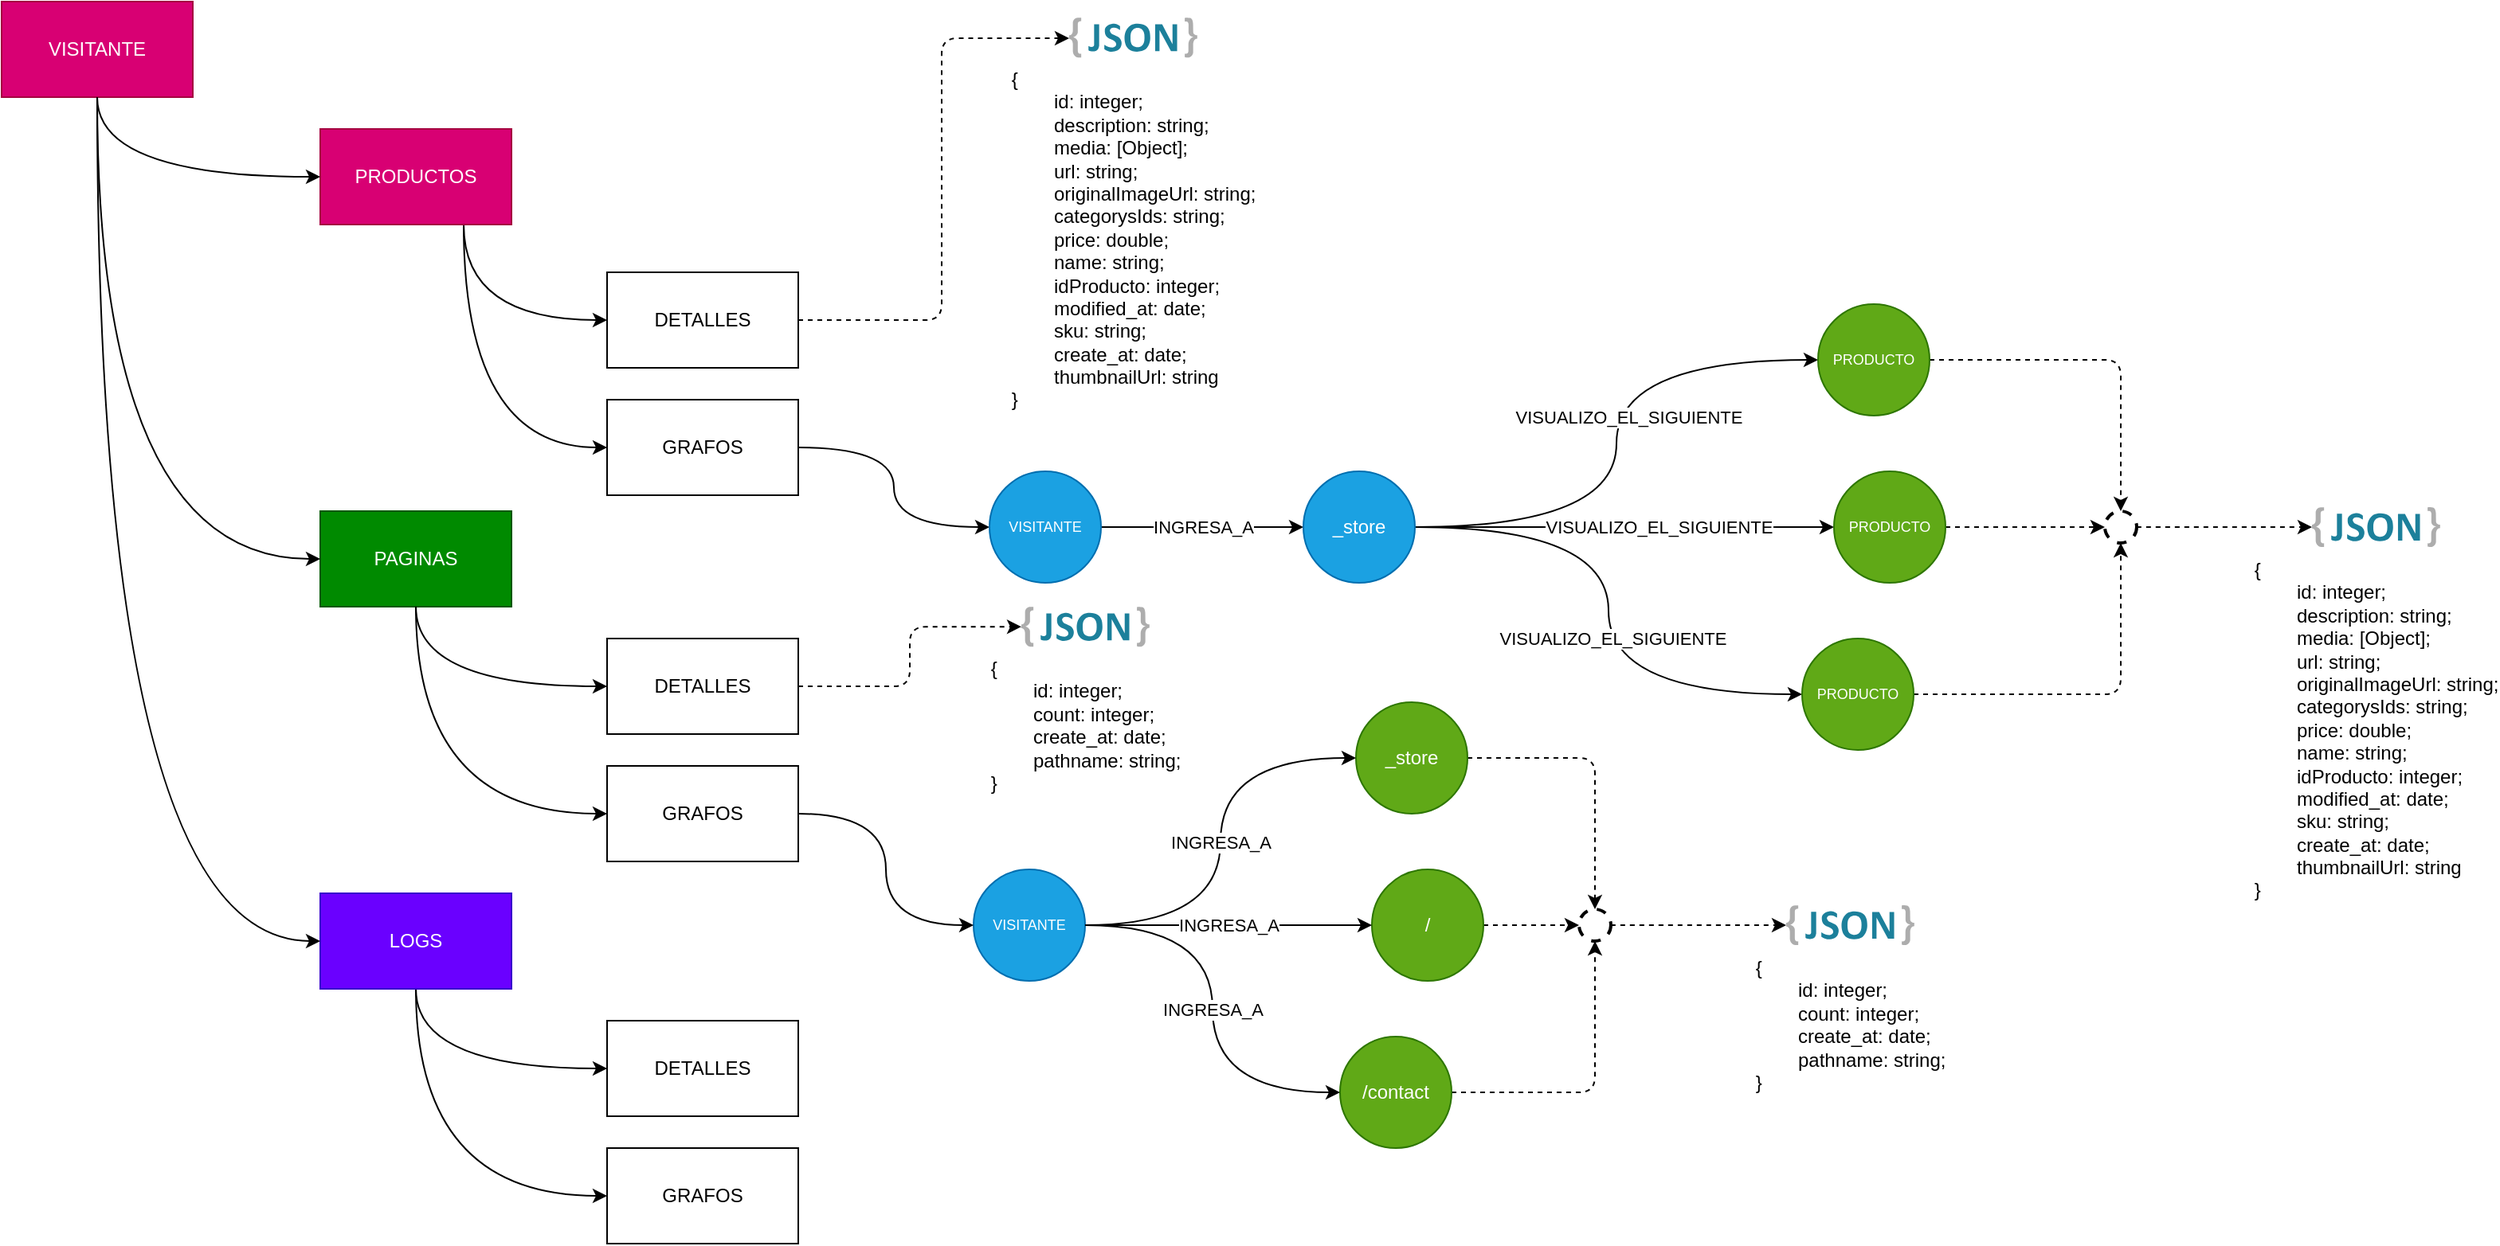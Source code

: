 <mxfile>
    <diagram id="XgM2ZTrQcq_FCYI912Qi" name="Page-1">
        <mxGraphModel dx="1621" dy="621" grid="1" gridSize="10" guides="1" tooltips="1" connect="1" arrows="1" fold="1" page="1" pageScale="1" pageWidth="827" pageHeight="1169" math="0" shadow="0">
            <root>
                <mxCell id="0"/>
                <mxCell id="1" parent="0"/>
                <mxCell id="7" style="edgeStyle=orthogonalEdgeStyle;html=1;exitX=0.75;exitY=1;exitDx=0;exitDy=0;entryX=0;entryY=0.5;entryDx=0;entryDy=0;curved=1;" parent="1" source="2" target="5" edge="1">
                    <mxGeometry relative="1" as="geometry"/>
                </mxCell>
                <mxCell id="8" style="edgeStyle=orthogonalEdgeStyle;html=1;exitX=0.75;exitY=1;exitDx=0;exitDy=0;entryX=0;entryY=0.5;entryDx=0;entryDy=0;curved=1;" parent="1" source="2" target="6" edge="1">
                    <mxGeometry relative="1" as="geometry"/>
                </mxCell>
                <mxCell id="2" value="PRODUCTOS" style="rounded=0;whiteSpace=wrap;html=1;fillColor=#d80073;fontColor=#ffffff;strokeColor=#A50040;" parent="1" vertex="1">
                    <mxGeometry x="160" y="120" width="120" height="60" as="geometry"/>
                </mxCell>
                <mxCell id="3" value="PAGINAS" style="rounded=0;whiteSpace=wrap;html=1;fillColor=#008a00;fontColor=#ffffff;strokeColor=#005700;" parent="1" vertex="1">
                    <mxGeometry x="160" y="360" width="120" height="60" as="geometry"/>
                </mxCell>
                <mxCell id="15" style="edgeStyle=orthogonalEdgeStyle;curved=1;html=1;exitX=0.5;exitY=1;exitDx=0;exitDy=0;entryX=0;entryY=0.5;entryDx=0;entryDy=0;" parent="1" source="4" target="13" edge="1">
                    <mxGeometry relative="1" as="geometry"/>
                </mxCell>
                <mxCell id="16" style="edgeStyle=orthogonalEdgeStyle;curved=1;html=1;exitX=0.5;exitY=1;exitDx=0;exitDy=0;entryX=0;entryY=0.5;entryDx=0;entryDy=0;" parent="1" source="4" target="14" edge="1">
                    <mxGeometry relative="1" as="geometry"/>
                </mxCell>
                <mxCell id="4" value="LOGS" style="rounded=0;whiteSpace=wrap;html=1;fillColor=#6a00ff;fontColor=#ffffff;strokeColor=#3700CC;" parent="1" vertex="1">
                    <mxGeometry x="160" y="600" width="120" height="60" as="geometry"/>
                </mxCell>
                <mxCell id="36" style="edgeStyle=orthogonalEdgeStyle;rounded=1;html=1;exitX=1;exitY=0.5;exitDx=0;exitDy=0;dashed=1;fontSize=12;strokeColor=default;" parent="1" source="5" target="35" edge="1">
                    <mxGeometry relative="1" as="geometry">
                        <Array as="points">
                            <mxPoint x="550" y="240"/>
                            <mxPoint x="550" y="63"/>
                        </Array>
                    </mxGeometry>
                </mxCell>
                <mxCell id="5" value="DETALLES" style="rounded=0;whiteSpace=wrap;html=1;" parent="1" vertex="1">
                    <mxGeometry x="340" y="210" width="120" height="60" as="geometry"/>
                </mxCell>
                <mxCell id="26" style="edgeStyle=orthogonalEdgeStyle;curved=1;html=1;exitX=1;exitY=0.5;exitDx=0;exitDy=0;entryX=0;entryY=0.5;entryDx=0;entryDy=0;" parent="1" source="6" target="17" edge="1">
                    <mxGeometry relative="1" as="geometry"/>
                </mxCell>
                <mxCell id="6" value="GRAFOS" style="rounded=0;whiteSpace=wrap;html=1;" parent="1" vertex="1">
                    <mxGeometry x="340" y="290" width="120" height="60" as="geometry"/>
                </mxCell>
                <mxCell id="9" style="edgeStyle=orthogonalEdgeStyle;html=1;exitX=0.5;exitY=1;exitDx=0;exitDy=0;entryX=0;entryY=0.5;entryDx=0;entryDy=0;curved=1;" parent="1" source="3" target="11" edge="1">
                    <mxGeometry relative="1" as="geometry">
                        <mxPoint x="250" y="415" as="sourcePoint"/>
                    </mxGeometry>
                </mxCell>
                <mxCell id="10" style="edgeStyle=orthogonalEdgeStyle;html=1;exitX=0.5;exitY=1;exitDx=0;exitDy=0;entryX=0;entryY=0.5;entryDx=0;entryDy=0;curved=1;" parent="1" source="3" target="12" edge="1">
                    <mxGeometry relative="1" as="geometry">
                        <mxPoint x="250" y="415" as="sourcePoint"/>
                    </mxGeometry>
                </mxCell>
                <mxCell id="62" style="edgeStyle=orthogonalEdgeStyle;rounded=1;html=1;exitX=1;exitY=0.5;exitDx=0;exitDy=0;dashed=1;fontSize=12;strokeColor=default;" edge="1" parent="1" source="11" target="61">
                    <mxGeometry relative="1" as="geometry"/>
                </mxCell>
                <mxCell id="11" value="DETALLES" style="rounded=0;whiteSpace=wrap;html=1;" parent="1" vertex="1">
                    <mxGeometry x="340" y="440" width="120" height="60" as="geometry"/>
                </mxCell>
                <mxCell id="12" value="GRAFOS" style="rounded=0;whiteSpace=wrap;html=1;" parent="1" vertex="1">
                    <mxGeometry x="340" y="520" width="120" height="60" as="geometry"/>
                </mxCell>
                <mxCell id="13" value="DETALLES" style="rounded=0;whiteSpace=wrap;html=1;" parent="1" vertex="1">
                    <mxGeometry x="340" y="680" width="120" height="60" as="geometry"/>
                </mxCell>
                <mxCell id="14" value="GRAFOS" style="rounded=0;whiteSpace=wrap;html=1;" parent="1" vertex="1">
                    <mxGeometry x="340" y="760" width="120" height="60" as="geometry"/>
                </mxCell>
                <mxCell id="25" value="INGRESA_A" style="edgeStyle=orthogonalEdgeStyle;curved=1;html=1;exitX=1;exitY=0.5;exitDx=0;exitDy=0;entryX=0;entryY=0.5;entryDx=0;entryDy=0;" parent="1" source="17" target="18" edge="1">
                    <mxGeometry relative="1" as="geometry"/>
                </mxCell>
                <mxCell id="17" value="VISITANTE" style="ellipse;whiteSpace=wrap;html=1;aspect=fixed;fillColor=#1ba1e2;fontColor=#ffffff;strokeColor=#006EAF;fontSize=9;" parent="1" vertex="1">
                    <mxGeometry x="580" y="335" width="70" height="70" as="geometry"/>
                </mxCell>
                <mxCell id="22" value="VISUALIZO_EL_SIGUIENTE" style="edgeStyle=orthogonalEdgeStyle;html=1;exitX=1;exitY=0.5;exitDx=0;exitDy=0;entryX=0;entryY=0.5;entryDx=0;entryDy=0;curved=1;" parent="1" source="18" target="21" edge="1">
                    <mxGeometry x="0.101" y="2" relative="1" as="geometry">
                        <mxPoint as="offset"/>
                    </mxGeometry>
                </mxCell>
                <mxCell id="23" value="VISUALIZO_EL_SIGUIENTE" style="edgeStyle=orthogonalEdgeStyle;curved=1;html=1;exitX=1;exitY=0.5;exitDx=0;exitDy=0;entryX=0;entryY=0.5;entryDx=0;entryDy=0;" parent="1" source="18" target="20" edge="1">
                    <mxGeometry x="0.164" relative="1" as="geometry">
                        <mxPoint as="offset"/>
                    </mxGeometry>
                </mxCell>
                <mxCell id="24" value="VISUALIZO_EL_SIGUIENTE" style="edgeStyle=orthogonalEdgeStyle;curved=1;html=1;exitX=1;exitY=0.5;exitDx=0;exitDy=0;entryX=0;entryY=0.5;entryDx=0;entryDy=0;" parent="1" source="18" target="19" edge="1">
                    <mxGeometry x="0.098" y="-6" relative="1" as="geometry">
                        <mxPoint x="1" y="1" as="offset"/>
                    </mxGeometry>
                </mxCell>
                <mxCell id="18" value="_store" style="ellipse;whiteSpace=wrap;html=1;aspect=fixed;fillColor=#1ba1e2;fontColor=#ffffff;strokeColor=#006EAF;fontSize=12;" parent="1" vertex="1">
                    <mxGeometry x="777" y="335" width="70" height="70" as="geometry"/>
                </mxCell>
                <mxCell id="28" style="edgeStyle=orthogonalEdgeStyle;html=1;exitX=1;exitY=0.5;exitDx=0;exitDy=0;fontSize=12;entryX=0.5;entryY=0;entryDx=0;entryDy=0;rounded=1;strokeColor=default;fixDash=0;dashed=1;" parent="1" source="19" target="31" edge="1">
                    <mxGeometry relative="1" as="geometry"/>
                </mxCell>
                <mxCell id="19" value="PRODUCTO" style="ellipse;whiteSpace=wrap;html=1;aspect=fixed;fillColor=#60a917;fontColor=#ffffff;strokeColor=#2D7600;fontSize=9;" parent="1" vertex="1">
                    <mxGeometry x="1100" y="230" width="70" height="70" as="geometry"/>
                </mxCell>
                <mxCell id="29" style="edgeStyle=orthogonalEdgeStyle;html=1;exitX=1;exitY=0.5;exitDx=0;exitDy=0;fontSize=12;entryX=0;entryY=0.5;entryDx=0;entryDy=0;rounded=1;strokeColor=default;dashed=1;" parent="1" source="20" target="31" edge="1">
                    <mxGeometry relative="1" as="geometry">
                        <mxPoint x="1350" y="270" as="targetPoint"/>
                    </mxGeometry>
                </mxCell>
                <mxCell id="20" value="PRODUCTO" style="ellipse;whiteSpace=wrap;html=1;aspect=fixed;fillColor=#60a917;fontColor=#ffffff;strokeColor=#2D7600;fontSize=9;" parent="1" vertex="1">
                    <mxGeometry x="1110" y="335" width="70" height="70" as="geometry"/>
                </mxCell>
                <mxCell id="30" style="edgeStyle=orthogonalEdgeStyle;html=1;exitX=1;exitY=0.5;exitDx=0;exitDy=0;fontSize=12;entryX=0.5;entryY=1;entryDx=0;entryDy=0;rounded=1;strokeColor=default;dashed=1;" parent="1" source="21" target="31" edge="1">
                    <mxGeometry relative="1" as="geometry">
                        <mxPoint x="1280" y="360" as="targetPoint"/>
                    </mxGeometry>
                </mxCell>
                <mxCell id="21" value="PRODUCTO" style="ellipse;whiteSpace=wrap;html=1;aspect=fixed;fillColor=#60a917;fontColor=#ffffff;strokeColor=#2D7600;fontSize=9;" parent="1" vertex="1">
                    <mxGeometry x="1090" y="440" width="70" height="70" as="geometry"/>
                </mxCell>
                <mxCell id="27" value="&lt;div style=&quot;text-align: left&quot;&gt;&lt;span&gt;{&lt;/span&gt;&lt;/div&gt;&lt;div style=&quot;text-align: left&quot;&gt;&lt;span&gt;&lt;span style=&quot;white-space: pre&quot;&gt;&#9;&lt;/span&gt;id: integer;&lt;br&gt;&lt;/span&gt;&lt;/div&gt;&lt;div style=&quot;text-align: left&quot;&gt;&lt;span style=&quot;white-space: pre&quot;&gt;&lt;span style=&quot;white-space: pre&quot;&gt;&#9;&lt;/span&gt;description: string;&lt;/span&gt;&lt;/div&gt;&lt;div style=&quot;text-align: left&quot;&gt;&lt;span style=&quot;white-space: pre&quot;&gt;&#9;&lt;/span&gt;media: [Object];&lt;br&gt;&lt;/div&gt;&lt;div style=&quot;text-align: left&quot;&gt;&lt;span style=&quot;white-space: pre&quot;&gt;&#9;&lt;/span&gt;url: string;&lt;br&gt;&lt;/div&gt;&lt;div style=&quot;text-align: left&quot;&gt;&lt;span style=&quot;white-space: pre&quot;&gt;&#9;&lt;/span&gt;originalImageUrl: string;&lt;br&gt;&lt;/div&gt;&lt;div style=&quot;text-align: left&quot;&gt;&lt;span style=&quot;white-space: pre&quot;&gt;&#9;&lt;/span&gt;categorysIds: string;&lt;br&gt;&lt;/div&gt;&lt;div style=&quot;text-align: left&quot;&gt;&lt;span style=&quot;white-space: pre&quot;&gt;&#9;&lt;/span&gt;price: double;&lt;br&gt;&lt;/div&gt;&lt;div style=&quot;text-align: left&quot;&gt;&lt;span style=&quot;white-space: pre&quot;&gt;&#9;&lt;/span&gt;name: string;&lt;br&gt;&lt;/div&gt;&lt;div style=&quot;text-align: left&quot;&gt;&lt;span style=&quot;white-space: pre&quot;&gt;&#9;&lt;/span&gt;idProducto: integer;&lt;br&gt;&lt;/div&gt;&lt;div style=&quot;text-align: left&quot;&gt;&lt;span style=&quot;white-space: pre&quot;&gt;&#9;&lt;/span&gt;modified_at: date;&lt;br&gt;&lt;/div&gt;&lt;div style=&quot;text-align: left&quot;&gt;&lt;span style=&quot;white-space: pre&quot;&gt;&#9;&lt;/span&gt;sku: string;&lt;br&gt;&lt;/div&gt;&lt;div style=&quot;text-align: left&quot;&gt;&lt;span style=&quot;white-space: pre&quot;&gt;&#9;&lt;/span&gt;create_at: date;&lt;br&gt;&lt;/div&gt;&lt;div style=&quot;text-align: left&quot;&gt;&lt;span style=&quot;white-space: pre&quot;&gt;&#9;&lt;/span&gt;thumbnailUrl: string&lt;/div&gt;&lt;div style=&quot;text-align: left&quot;&gt;&lt;span&gt;}&lt;/span&gt;&lt;/div&gt;" style="dashed=0;outlineConnect=0;html=1;align=center;labelPosition=center;verticalLabelPosition=bottom;verticalAlign=top;shape=mxgraph.weblogos.json_2;fontSize=12;" parent="1" vertex="1">
                    <mxGeometry x="1410" y="357.4" width="80.4" height="25.2" as="geometry"/>
                </mxCell>
                <mxCell id="33" style="edgeStyle=orthogonalEdgeStyle;curved=1;html=1;exitX=1;exitY=0.5;exitDx=0;exitDy=0;fontSize=12;dashed=1;" parent="1" source="31" target="27" edge="1">
                    <mxGeometry relative="1" as="geometry">
                        <mxPoint x="1340" y="310" as="targetPoint"/>
                    </mxGeometry>
                </mxCell>
                <mxCell id="31" value="" style="ellipse;whiteSpace=wrap;html=1;aspect=fixed;fontSize=9;dashed=1;strokeWidth=2;" parent="1" vertex="1">
                    <mxGeometry x="1280" y="360" width="20" height="20" as="geometry"/>
                </mxCell>
                <mxCell id="35" value="&lt;div style=&quot;text-align: left&quot;&gt;&lt;span&gt;{&lt;/span&gt;&lt;/div&gt;&lt;div style=&quot;text-align: left&quot;&gt;&lt;span&gt;&lt;span style=&quot;white-space: pre&quot;&gt;&#9;&lt;/span&gt;id: integer;&lt;br&gt;&lt;/span&gt;&lt;/div&gt;&lt;div style=&quot;text-align: left&quot;&gt;&lt;span style=&quot;white-space: pre&quot;&gt;&lt;span style=&quot;white-space: pre&quot;&gt;&#9;&lt;/span&gt;description: string;&lt;/span&gt;&lt;/div&gt;&lt;div style=&quot;text-align: left&quot;&gt;&lt;span style=&quot;white-space: pre&quot;&gt;&#9;&lt;/span&gt;media: [Object];&lt;br&gt;&lt;/div&gt;&lt;div style=&quot;text-align: left&quot;&gt;&lt;span style=&quot;white-space: pre&quot;&gt;&#9;&lt;/span&gt;url: string;&lt;br&gt;&lt;/div&gt;&lt;div style=&quot;text-align: left&quot;&gt;&lt;span style=&quot;white-space: pre&quot;&gt;&#9;&lt;/span&gt;originalImageUrl: string;&lt;br&gt;&lt;/div&gt;&lt;div style=&quot;text-align: left&quot;&gt;&lt;span style=&quot;white-space: pre&quot;&gt;&#9;&lt;/span&gt;categorysIds: string;&lt;br&gt;&lt;/div&gt;&lt;div style=&quot;text-align: left&quot;&gt;&lt;span style=&quot;white-space: pre&quot;&gt;&#9;&lt;/span&gt;price: double;&lt;br&gt;&lt;/div&gt;&lt;div style=&quot;text-align: left&quot;&gt;&lt;span style=&quot;white-space: pre&quot;&gt;&#9;&lt;/span&gt;name: string;&lt;br&gt;&lt;/div&gt;&lt;div style=&quot;text-align: left&quot;&gt;&lt;span style=&quot;white-space: pre&quot;&gt;&#9;&lt;/span&gt;idProducto: integer;&lt;br&gt;&lt;/div&gt;&lt;div style=&quot;text-align: left&quot;&gt;&lt;span style=&quot;white-space: pre&quot;&gt;&#9;&lt;/span&gt;modified_at: date;&lt;br&gt;&lt;/div&gt;&lt;div style=&quot;text-align: left&quot;&gt;&lt;span style=&quot;white-space: pre&quot;&gt;&#9;&lt;/span&gt;sku: string;&lt;br&gt;&lt;/div&gt;&lt;div style=&quot;text-align: left&quot;&gt;&lt;span style=&quot;white-space: pre&quot;&gt;&#9;&lt;/span&gt;create_at: date;&lt;br&gt;&lt;/div&gt;&lt;div style=&quot;text-align: left&quot;&gt;&lt;span style=&quot;white-space: pre&quot;&gt;&#9;&lt;/span&gt;thumbnailUrl: string&lt;/div&gt;&lt;div style=&quot;text-align: left&quot;&gt;&lt;span&gt;}&lt;/span&gt;&lt;/div&gt;" style="dashed=0;outlineConnect=0;html=1;align=center;labelPosition=center;verticalLabelPosition=bottom;verticalAlign=top;shape=mxgraph.weblogos.json_2;fontSize=12;" parent="1" vertex="1">
                    <mxGeometry x="630" y="50" width="80.4" height="25.2" as="geometry"/>
                </mxCell>
                <mxCell id="37" value="VISITANTE" style="rounded=0;whiteSpace=wrap;html=1;fillColor=#d80073;fontColor=#ffffff;strokeColor=#A50040;" vertex="1" parent="1">
                    <mxGeometry x="-40" y="40" width="120" height="60" as="geometry"/>
                </mxCell>
                <mxCell id="41" style="edgeStyle=orthogonalEdgeStyle;html=1;exitX=0.5;exitY=1;exitDx=0;exitDy=0;entryX=0;entryY=0.5;entryDx=0;entryDy=0;curved=1;" edge="1" parent="1" source="37" target="2">
                    <mxGeometry relative="1" as="geometry">
                        <mxPoint x="260" y="190" as="sourcePoint"/>
                        <mxPoint x="350" y="250" as="targetPoint"/>
                    </mxGeometry>
                </mxCell>
                <mxCell id="42" style="edgeStyle=orthogonalEdgeStyle;html=1;exitX=0.5;exitY=1;exitDx=0;exitDy=0;entryX=0;entryY=0.5;entryDx=0;entryDy=0;curved=1;" edge="1" parent="1" source="37" target="3">
                    <mxGeometry relative="1" as="geometry">
                        <mxPoint x="30" y="110" as="sourcePoint"/>
                        <mxPoint x="170" y="160" as="targetPoint"/>
                    </mxGeometry>
                </mxCell>
                <mxCell id="43" style="edgeStyle=orthogonalEdgeStyle;html=1;exitX=0.5;exitY=1;exitDx=0;exitDy=0;entryX=0;entryY=0.5;entryDx=0;entryDy=0;curved=1;" edge="1" parent="1" source="37" target="4">
                    <mxGeometry relative="1" as="geometry">
                        <mxPoint x="30" y="110" as="sourcePoint"/>
                        <mxPoint x="170" y="400" as="targetPoint"/>
                    </mxGeometry>
                </mxCell>
                <mxCell id="45" value="VISITANTE" style="ellipse;whiteSpace=wrap;html=1;aspect=fixed;fillColor=#1ba1e2;fontColor=#ffffff;strokeColor=#006EAF;fontSize=9;" vertex="1" parent="1">
                    <mxGeometry x="570" y="585" width="70" height="70" as="geometry"/>
                </mxCell>
                <mxCell id="47" style="edgeStyle=orthogonalEdgeStyle;curved=1;html=1;exitX=1;exitY=0.5;exitDx=0;exitDy=0;entryX=0;entryY=0.5;entryDx=0;entryDy=0;" edge="1" parent="1" source="12" target="45">
                    <mxGeometry relative="1" as="geometry">
                        <mxPoint x="470" y="330" as="sourcePoint"/>
                        <mxPoint x="590.0" y="380" as="targetPoint"/>
                    </mxGeometry>
                </mxCell>
                <mxCell id="49" style="edgeStyle=orthogonalEdgeStyle;html=1;exitX=1;exitY=0.5;exitDx=0;exitDy=0;fontSize=12;entryX=0.5;entryY=0;entryDx=0;entryDy=0;rounded=1;strokeColor=default;fixDash=0;dashed=1;" edge="1" source="50" target="55" parent="1">
                    <mxGeometry relative="1" as="geometry"/>
                </mxCell>
                <mxCell id="50" value="_store" style="ellipse;whiteSpace=wrap;html=1;aspect=fixed;fillColor=#60a917;fontColor=#ffffff;strokeColor=#2D7600;fontSize=12;" vertex="1" parent="1">
                    <mxGeometry x="810" y="480" width="70" height="70" as="geometry"/>
                </mxCell>
                <mxCell id="51" style="edgeStyle=orthogonalEdgeStyle;html=1;exitX=1;exitY=0.5;exitDx=0;exitDy=0;fontSize=12;entryX=0;entryY=0.5;entryDx=0;entryDy=0;rounded=1;strokeColor=default;dashed=1;" edge="1" source="52" target="55" parent="1">
                    <mxGeometry relative="1" as="geometry">
                        <mxPoint x="1020" y="520" as="targetPoint"/>
                    </mxGeometry>
                </mxCell>
                <mxCell id="52" value="/" style="ellipse;whiteSpace=wrap;html=1;aspect=fixed;fillColor=#60a917;fontColor=#ffffff;strokeColor=#2D7600;fontSize=12;" vertex="1" parent="1">
                    <mxGeometry x="820" y="585" width="70" height="70" as="geometry"/>
                </mxCell>
                <mxCell id="53" style="edgeStyle=orthogonalEdgeStyle;html=1;exitX=1;exitY=0.5;exitDx=0;exitDy=0;fontSize=12;entryX=0.5;entryY=1;entryDx=0;entryDy=0;rounded=1;strokeColor=default;dashed=1;" edge="1" source="54" target="55" parent="1">
                    <mxGeometry relative="1" as="geometry">
                        <mxPoint x="950" y="610" as="targetPoint"/>
                    </mxGeometry>
                </mxCell>
                <mxCell id="54" value="/contact" style="ellipse;whiteSpace=wrap;html=1;aspect=fixed;fillColor=#60a917;fontColor=#ffffff;strokeColor=#2D7600;fontSize=12;" vertex="1" parent="1">
                    <mxGeometry x="800" y="690" width="70" height="70" as="geometry"/>
                </mxCell>
                <mxCell id="55" value="" style="ellipse;whiteSpace=wrap;html=1;aspect=fixed;fontSize=9;dashed=1;strokeWidth=2;" vertex="1" parent="1">
                    <mxGeometry x="950" y="610" width="20" height="20" as="geometry"/>
                </mxCell>
                <mxCell id="56" value="&lt;div style=&quot;text-align: left&quot;&gt;&lt;span&gt;{&lt;/span&gt;&lt;/div&gt;&lt;div style=&quot;text-align: left&quot;&gt;&lt;span&gt;&lt;span style=&quot;white-space: pre&quot;&gt;&#9;&lt;/span&gt;id: integer;&lt;br&gt;&lt;/span&gt;&lt;/div&gt;&lt;div style=&quot;text-align: left&quot;&gt;&lt;span style=&quot;white-space: pre&quot;&gt;&lt;span style=&quot;white-space: pre&quot;&gt;&#9;&lt;/span&gt;count: integer;&lt;/span&gt;&lt;/div&gt;&lt;div style=&quot;text-align: left&quot;&gt;&lt;span style=&quot;white-space: pre&quot;&gt;&lt;span style=&quot;white-space: pre&quot;&gt;&#9;&lt;/span&gt;create_at: date;&lt;br&gt;&lt;/span&gt;&lt;/div&gt;&lt;div style=&quot;text-align: left&quot;&gt;&lt;span style=&quot;white-space: pre&quot;&gt;&lt;span style=&quot;white-space: pre&quot;&gt;&#9;&lt;/span&gt;pathname: string;&lt;br&gt;&lt;/span&gt;&lt;/div&gt;&lt;div style=&quot;text-align: left&quot;&gt;&lt;span&gt;}&lt;/span&gt;&lt;/div&gt;" style="dashed=0;outlineConnect=0;html=1;align=center;labelPosition=center;verticalLabelPosition=bottom;verticalAlign=top;shape=mxgraph.weblogos.json_2;fontSize=12;" vertex="1" parent="1">
                    <mxGeometry x="1080" y="607.4" width="80.4" height="25.2" as="geometry"/>
                </mxCell>
                <mxCell id="57" style="edgeStyle=orthogonalEdgeStyle;curved=1;html=1;exitX=1;exitY=0.5;exitDx=0;exitDy=0;fontSize=12;dashed=1;" edge="1" target="56" parent="1" source="55">
                    <mxGeometry relative="1" as="geometry">
                        <mxPoint x="1150" y="560" as="targetPoint"/>
                        <mxPoint x="1110.0" y="620" as="sourcePoint"/>
                    </mxGeometry>
                </mxCell>
                <mxCell id="58" value="INGRESA_A" style="edgeStyle=orthogonalEdgeStyle;curved=1;html=1;exitX=1;exitY=0.5;exitDx=0;exitDy=0;entryX=0;entryY=0.5;entryDx=0;entryDy=0;" edge="1" parent="1" source="45" target="50">
                    <mxGeometry relative="1" as="geometry">
                        <mxPoint x="660.0" y="380" as="sourcePoint"/>
                        <mxPoint x="787.0" y="380" as="targetPoint"/>
                    </mxGeometry>
                </mxCell>
                <mxCell id="59" value="INGRESA_A" style="edgeStyle=orthogonalEdgeStyle;curved=1;html=1;exitX=1;exitY=0.5;exitDx=0;exitDy=0;entryX=0;entryY=0.5;entryDx=0;entryDy=0;" edge="1" parent="1" source="45" target="52">
                    <mxGeometry relative="1" as="geometry">
                        <mxPoint x="650.0" y="630" as="sourcePoint"/>
                        <mxPoint x="780.0" y="525" as="targetPoint"/>
                    </mxGeometry>
                </mxCell>
                <mxCell id="60" value="INGRESA_A" style="edgeStyle=orthogonalEdgeStyle;curved=1;html=1;exitX=1;exitY=0.5;exitDx=0;exitDy=0;entryX=0;entryY=0.5;entryDx=0;entryDy=0;" edge="1" parent="1" source="45" target="54">
                    <mxGeometry relative="1" as="geometry">
                        <mxPoint x="650.0" y="630" as="sourcePoint"/>
                        <mxPoint x="790.0" y="630" as="targetPoint"/>
                    </mxGeometry>
                </mxCell>
                <mxCell id="61" value="&lt;div style=&quot;text-align: left&quot;&gt;&lt;span&gt;{&lt;/span&gt;&lt;/div&gt;&lt;div style=&quot;text-align: left&quot;&gt;&lt;span&gt;&lt;span style=&quot;white-space: pre&quot;&gt;&#9;&lt;/span&gt;id: integer;&lt;br&gt;&lt;/span&gt;&lt;/div&gt;&lt;div style=&quot;text-align: left&quot;&gt;&lt;span style=&quot;white-space: pre&quot;&gt;&lt;span style=&quot;white-space: pre&quot;&gt;&#9;&lt;/span&gt;count: integer;&lt;/span&gt;&lt;/div&gt;&lt;div style=&quot;text-align: left&quot;&gt;&lt;/div&gt;&lt;div style=&quot;text-align: left&quot;&gt;&lt;/div&gt;&lt;div style=&quot;text-align: left&quot;&gt;&lt;span style=&quot;white-space: pre&quot;&gt;&lt;span style=&quot;white-space: pre&quot;&gt;&#9;&lt;/span&gt;create_at: date;&lt;br&gt;&lt;/span&gt;&lt;/div&gt;&lt;div style=&quot;text-align: left&quot;&gt;&lt;span style=&quot;white-space: pre&quot;&gt;&lt;span style=&quot;white-space: pre&quot;&gt;&#9;&lt;/span&gt;pathname: string;&lt;br&gt;&lt;/span&gt;&lt;/div&gt;&lt;div style=&quot;text-align: left&quot;&gt;&lt;span&gt;}&lt;/span&gt;&lt;/div&gt;" style="dashed=0;outlineConnect=0;html=1;align=center;labelPosition=center;verticalLabelPosition=bottom;verticalAlign=top;shape=mxgraph.weblogos.json_2;fontSize=12;" vertex="1" parent="1">
                    <mxGeometry x="600" y="420" width="80.4" height="25.2" as="geometry"/>
                </mxCell>
            </root>
        </mxGraphModel>
    </diagram>
</mxfile>
